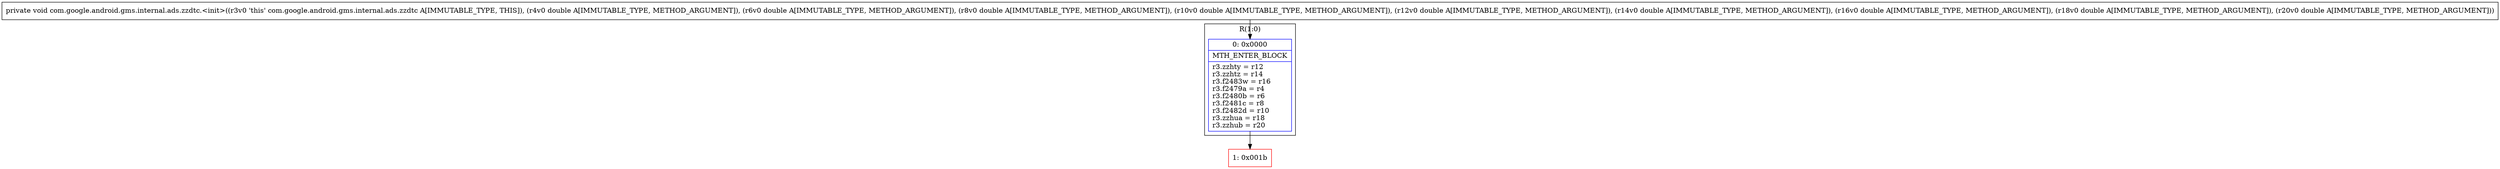 digraph "CFG forcom.google.android.gms.internal.ads.zzdtc.\<init\>(DDDDDDDDD)V" {
subgraph cluster_Region_30626053 {
label = "R(1:0)";
node [shape=record,color=blue];
Node_0 [shape=record,label="{0\:\ 0x0000|MTH_ENTER_BLOCK\l|r3.zzhty = r12\lr3.zzhtz = r14\lr3.f2483w = r16\lr3.f2479a = r4\lr3.f2480b = r6\lr3.f2481c = r8\lr3.f2482d = r10\lr3.zzhua = r18\lr3.zzhub = r20\l}"];
}
Node_1 [shape=record,color=red,label="{1\:\ 0x001b}"];
MethodNode[shape=record,label="{private void com.google.android.gms.internal.ads.zzdtc.\<init\>((r3v0 'this' com.google.android.gms.internal.ads.zzdtc A[IMMUTABLE_TYPE, THIS]), (r4v0 double A[IMMUTABLE_TYPE, METHOD_ARGUMENT]), (r6v0 double A[IMMUTABLE_TYPE, METHOD_ARGUMENT]), (r8v0 double A[IMMUTABLE_TYPE, METHOD_ARGUMENT]), (r10v0 double A[IMMUTABLE_TYPE, METHOD_ARGUMENT]), (r12v0 double A[IMMUTABLE_TYPE, METHOD_ARGUMENT]), (r14v0 double A[IMMUTABLE_TYPE, METHOD_ARGUMENT]), (r16v0 double A[IMMUTABLE_TYPE, METHOD_ARGUMENT]), (r18v0 double A[IMMUTABLE_TYPE, METHOD_ARGUMENT]), (r20v0 double A[IMMUTABLE_TYPE, METHOD_ARGUMENT])) }"];
MethodNode -> Node_0;
Node_0 -> Node_1;
}

